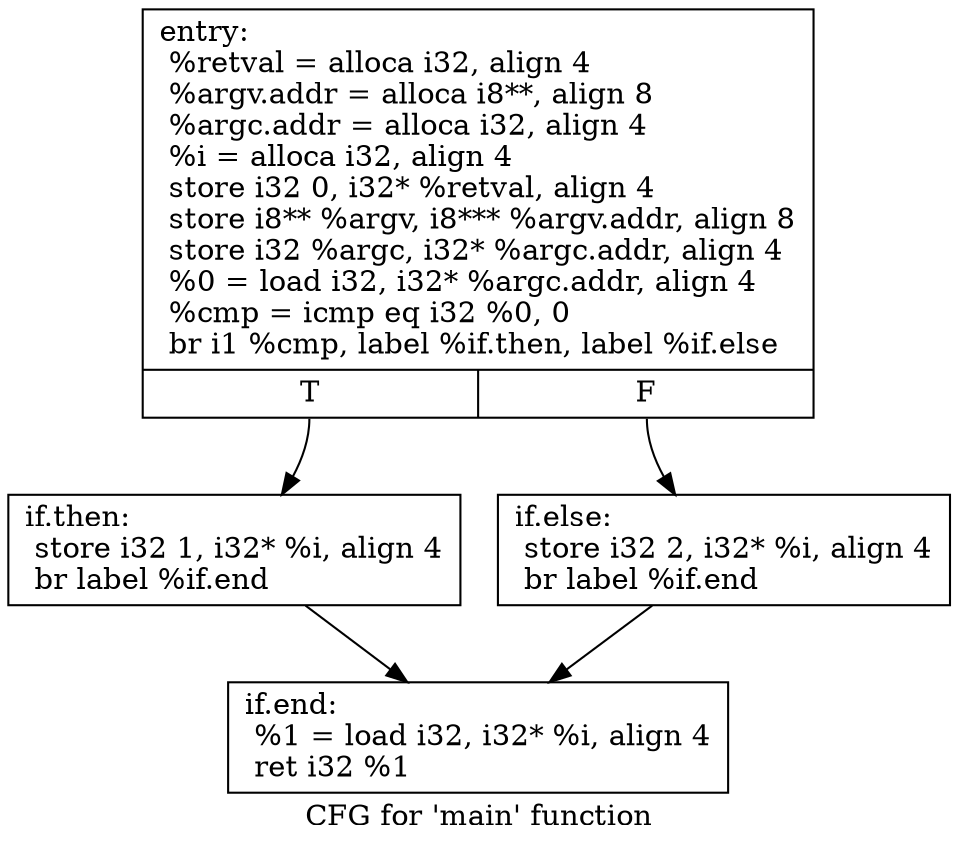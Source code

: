 digraph "CFG for 'main' function" {
	label="CFG for 'main' function";

	Node0xab6e70 [shape=record,label="{entry:\l  %retval = alloca i32, align 4\l  %argv.addr = alloca i8**, align 8\l  %argc.addr = alloca i32, align 4\l  %i = alloca i32, align 4\l  store i32 0, i32* %retval, align 4\l  store i8** %argv, i8*** %argv.addr, align 8\l  store i32 %argc, i32* %argc.addr, align 4\l  %0 = load i32, i32* %argc.addr, align 4\l  %cmp = icmp eq i32 %0, 0\l  br i1 %cmp, label %if.then, label %if.else\l|{<s0>T|<s1>F}}"];
	Node0xab6e70:s0 -> Node0xab7320;
	Node0xab6e70:s1 -> Node0xab73f0;
	Node0xab7320 [shape=record,label="{if.then:                                          \l  store i32 1, i32* %i, align 4\l  br label %if.end\l}"];
	Node0xab7320 -> Node0xab75d0;
	Node0xab73f0 [shape=record,label="{if.else:                                          \l  store i32 2, i32* %i, align 4\l  br label %if.end\l}"];
	Node0xab73f0 -> Node0xab75d0;
	Node0xab75d0 [shape=record,label="{if.end:                                           \l  %1 = load i32, i32* %i, align 4\l  ret i32 %1\l}"];
}
